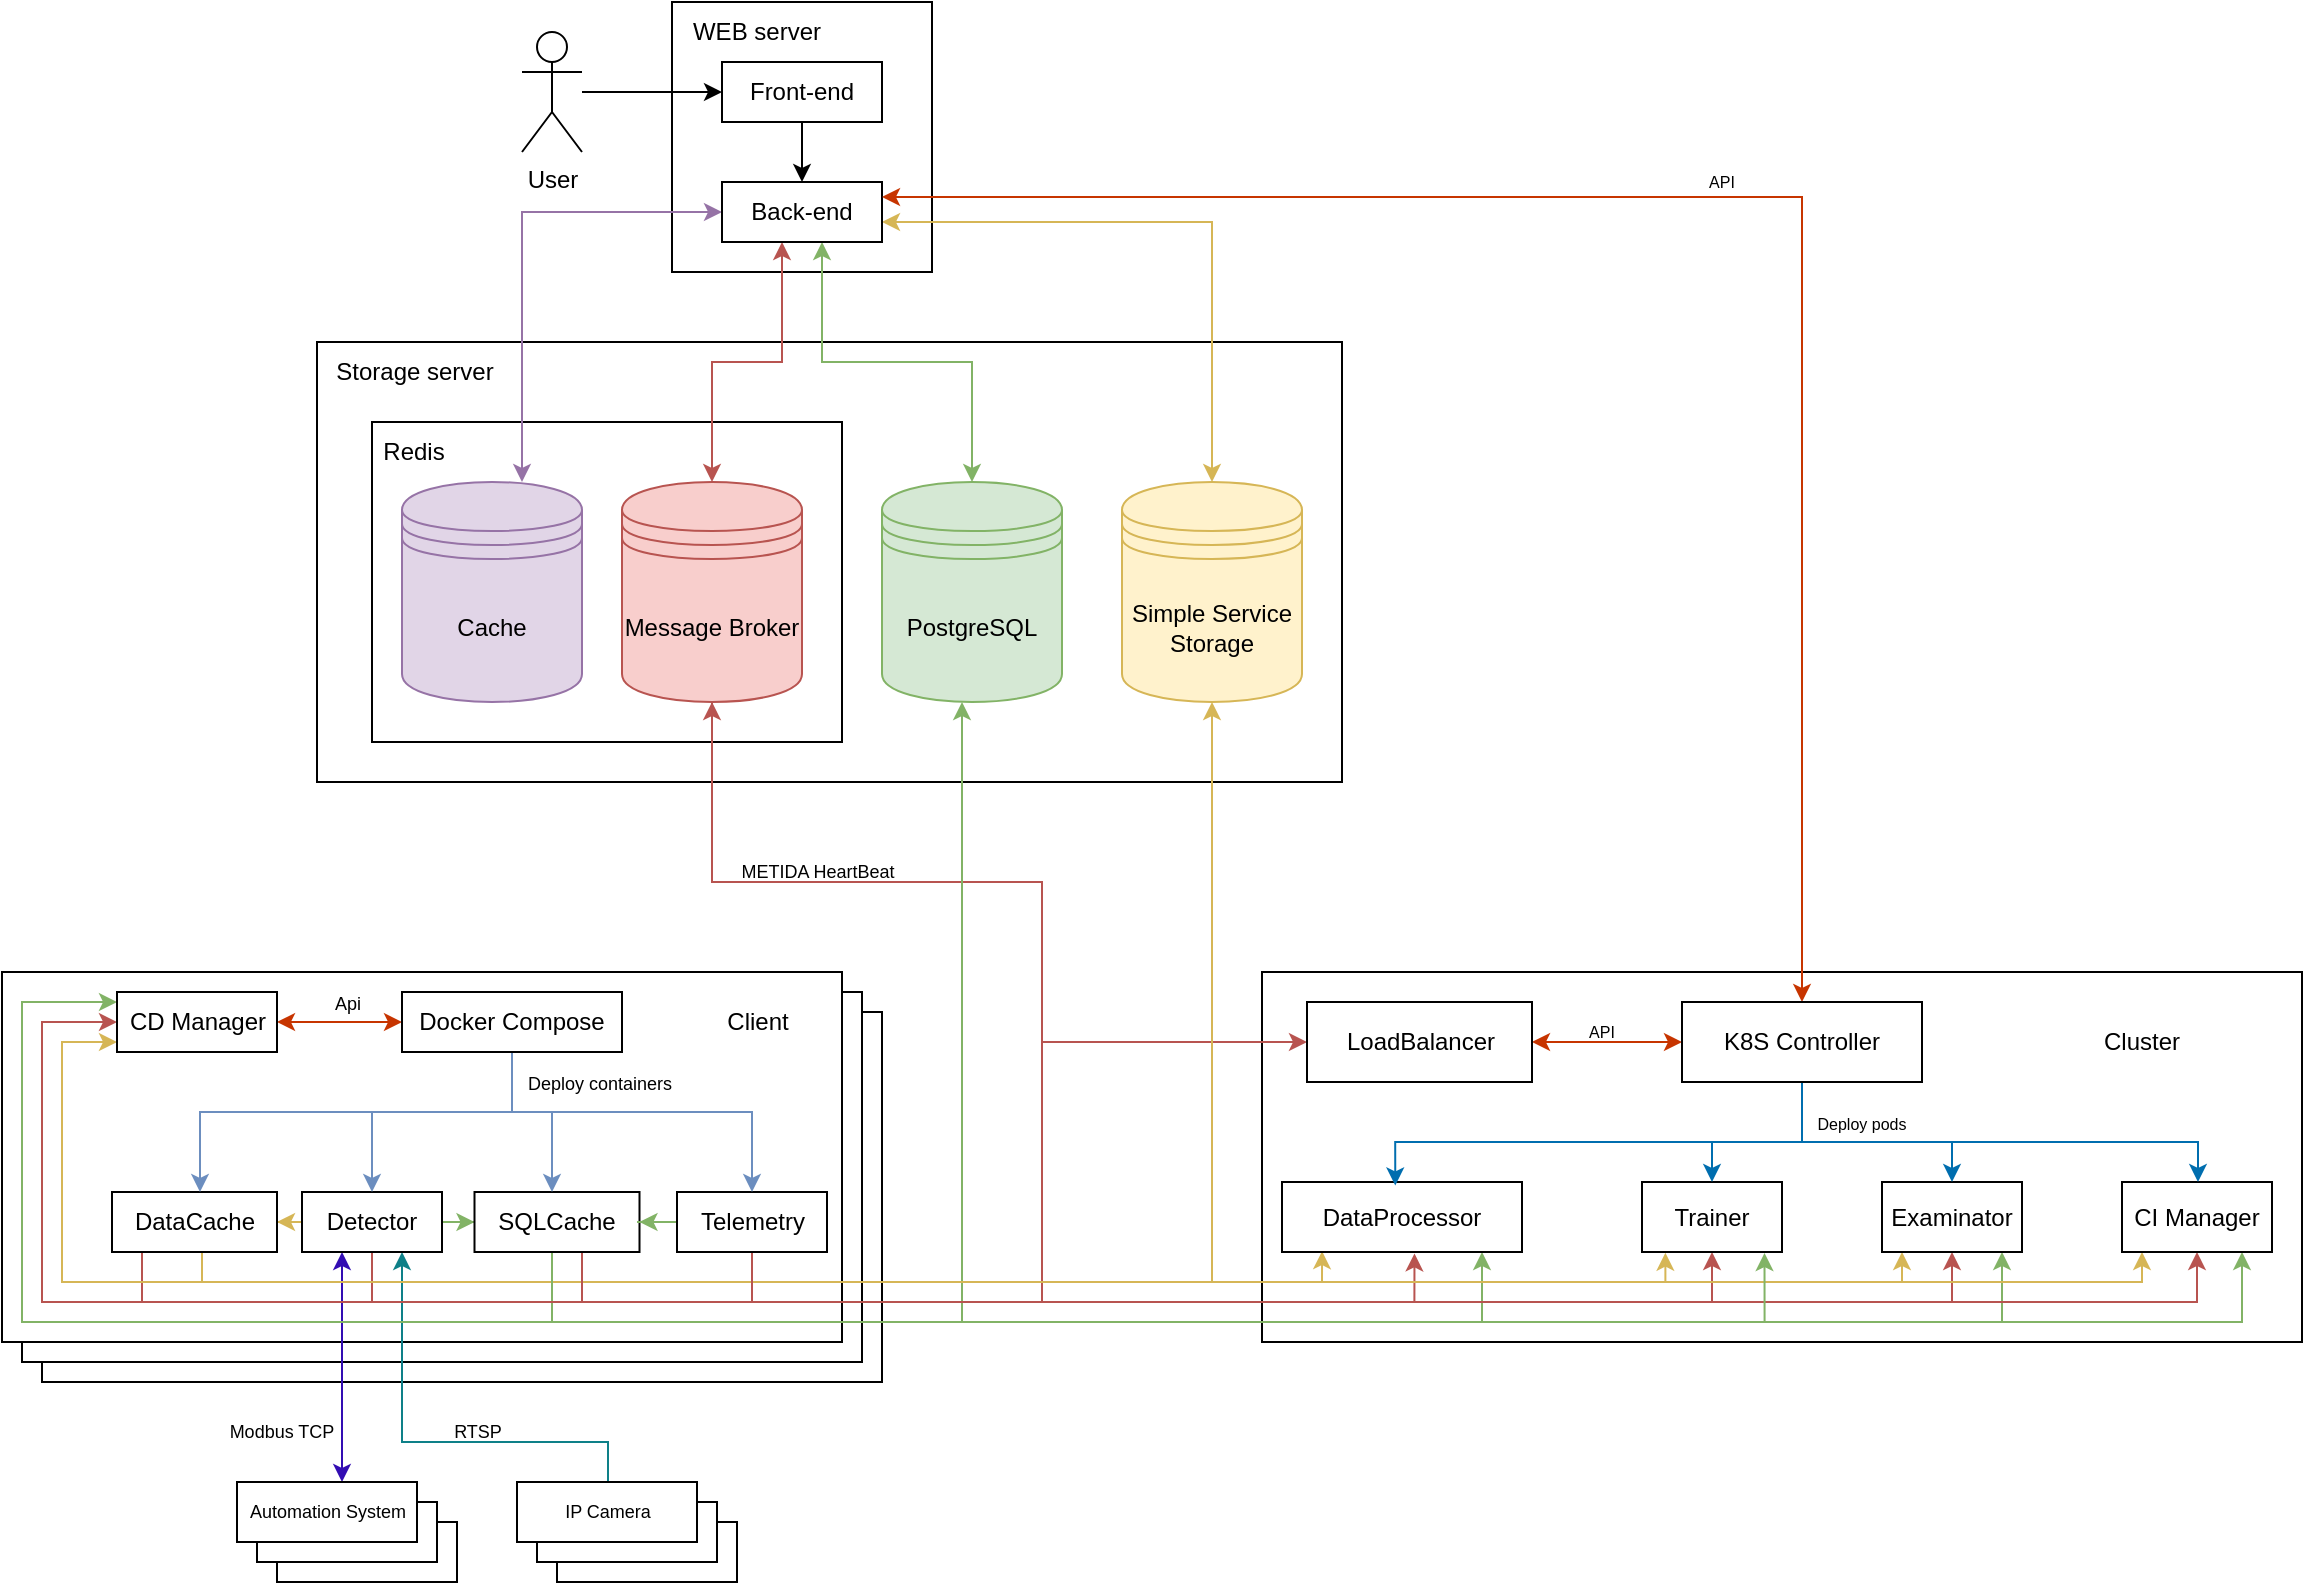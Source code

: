 <mxfile version="20.2.8" type="device"><diagram id="UslqZKfoTTT5gOjYKMiD" name="Страница 1"><mxGraphModel dx="3437" dy="3177" grid="1" gridSize="10" guides="1" tooltips="1" connect="1" arrows="1" fold="1" page="1" pageScale="1" pageWidth="827" pageHeight="1169" math="0" shadow="0"><root><mxCell id="0"/><mxCell id="1" parent="0"/><mxCell id="PC1C0OoFdkwiNeBRb0u6-50" value="IP Camera" style="rounded=0;whiteSpace=wrap;html=1;fontSize=9;" parent="1" vertex="1"><mxGeometry x="327.5" y="750" width="90" height="30" as="geometry"/></mxCell><mxCell id="PC1C0OoFdkwiNeBRb0u6-49" value="IP Camera" style="rounded=0;whiteSpace=wrap;html=1;fontSize=9;" parent="1" vertex="1"><mxGeometry x="317.5" y="740" width="90" height="30" as="geometry"/></mxCell><mxCell id="PC1C0OoFdkwiNeBRb0u6-46" value="" style="rounded=0;whiteSpace=wrap;html=1;fontSize=9;" parent="1" vertex="1"><mxGeometry x="187.5" y="750" width="90" height="30" as="geometry"/></mxCell><mxCell id="PC1C0OoFdkwiNeBRb0u6-45" value="" style="rounded=0;whiteSpace=wrap;html=1;fontSize=9;" parent="1" vertex="1"><mxGeometry x="177.5" y="740" width="90" height="30" as="geometry"/></mxCell><mxCell id="PC1C0OoFdkwiNeBRb0u6-43" value="" style="rounded=0;whiteSpace=wrap;html=1;" parent="1" vertex="1"><mxGeometry x="70" y="495" width="420" height="185" as="geometry"/></mxCell><mxCell id="PC1C0OoFdkwiNeBRb0u6-42" value="" style="rounded=0;whiteSpace=wrap;html=1;" parent="1" vertex="1"><mxGeometry x="60" y="485" width="420" height="185" as="geometry"/></mxCell><mxCell id="Kaj-_52N6Sl43TzypngB-28" value="" style="rounded=0;whiteSpace=wrap;html=1;strokeColor=default;fontFamily=Helvetica;fontSize=12;fontColor=default;fillColor=default;" parent="1" vertex="1"><mxGeometry x="680" y="475" width="520" height="185" as="geometry"/></mxCell><mxCell id="fjvs5z2dDrJLp4W-hQfe-39" value="" style="rounded=0;whiteSpace=wrap;html=1;" parent="1" vertex="1"><mxGeometry x="50" y="475" width="420" height="185" as="geometry"/></mxCell><mxCell id="fjvs5z2dDrJLp4W-hQfe-19" value="" style="rounded=0;whiteSpace=wrap;html=1;" parent="1" vertex="1"><mxGeometry x="207.5" y="160" width="512.5" height="220" as="geometry"/></mxCell><mxCell id="fjvs5z2dDrJLp4W-hQfe-17" value="" style="rounded=0;whiteSpace=wrap;html=1;" parent="1" vertex="1"><mxGeometry x="385" y="-10" width="130" height="135" as="geometry"/></mxCell><mxCell id="fjvs5z2dDrJLp4W-hQfe-7" value="" style="rounded=0;whiteSpace=wrap;html=1;" parent="1" vertex="1"><mxGeometry x="235" y="200" width="235" height="160" as="geometry"/></mxCell><mxCell id="Kaj-_52N6Sl43TzypngB-3" style="edgeStyle=orthogonalEdgeStyle;rounded=0;orthogonalLoop=1;jettySize=auto;html=1;fillColor=#f8cecc;strokeColor=#b85450;" parent="1" source="fjvs5z2dDrJLp4W-hQfe-2" target="Kaj-_52N6Sl43TzypngB-2" edge="1"><mxGeometry relative="1" as="geometry"><Array as="points"><mxPoint x="405" y="430"/><mxPoint x="570" y="430"/><mxPoint x="570" y="510"/></Array></mxGeometry></mxCell><mxCell id="Kaj-_52N6Sl43TzypngB-129" style="edgeStyle=orthogonalEdgeStyle;rounded=0;orthogonalLoop=1;jettySize=auto;html=1;fontFamily=Helvetica;fontSize=8;fontColor=#000000;startArrow=classic;startFill=1;endArrow=classic;endFill=1;entryX=0.552;entryY=1.02;entryDx=0;entryDy=0;entryPerimeter=0;fillColor=#f8cecc;strokeColor=#b85450;" parent="1" source="fjvs5z2dDrJLp4W-hQfe-2" target="fjvs5z2dDrJLp4W-hQfe-43" edge="1"><mxGeometry relative="1" as="geometry"><mxPoint x="610" y="640" as="targetPoint"/><Array as="points"><mxPoint x="405" y="430"/><mxPoint x="570" y="430"/><mxPoint x="570" y="640"/><mxPoint x="756" y="640"/></Array></mxGeometry></mxCell><mxCell id="fjvs5z2dDrJLp4W-hQfe-2" value="Message Broker" style="shape=datastore;whiteSpace=wrap;html=1;fillColor=#f8cecc;strokeColor=#b85450;" parent="1" vertex="1"><mxGeometry x="360" y="230" width="90" height="110" as="geometry"/></mxCell><mxCell id="fjvs5z2dDrJLp4W-hQfe-4" value="Cache" style="shape=datastore;whiteSpace=wrap;html=1;fillColor=#e1d5e7;strokeColor=#9673a6;" parent="1" vertex="1"><mxGeometry x="250" y="230" width="90" height="110" as="geometry"/></mxCell><mxCell id="Kaj-_52N6Sl43TzypngB-126" style="edgeStyle=orthogonalEdgeStyle;rounded=0;orthogonalLoop=1;jettySize=auto;html=1;fontFamily=Helvetica;fontSize=8;fontColor=#000000;startArrow=classic;startFill=1;endArrow=classic;endFill=1;fillColor=#d5e8d4;strokeColor=#82b366;" parent="1" source="fjvs5z2dDrJLp4W-hQfe-5" target="fjvs5z2dDrJLp4W-hQfe-43" edge="1"><mxGeometry relative="1" as="geometry"><Array as="points"><mxPoint x="530" y="650"/><mxPoint x="790" y="650"/></Array></mxGeometry></mxCell><mxCell id="fjvs5z2dDrJLp4W-hQfe-5" value="PostgreSQL" style="shape=datastore;whiteSpace=wrap;html=1;fillColor=#d5e8d4;strokeColor=#82b366;" parent="1" vertex="1"><mxGeometry x="490" y="230" width="90" height="110" as="geometry"/></mxCell><mxCell id="Kaj-_52N6Sl43TzypngB-128" style="edgeStyle=orthogonalEdgeStyle;rounded=0;orthogonalLoop=1;jettySize=auto;html=1;entryX=0.167;entryY=0.988;entryDx=0;entryDy=0;entryPerimeter=0;fontFamily=Helvetica;fontSize=8;fontColor=#000000;startArrow=classic;startFill=1;endArrow=classic;endFill=1;fillColor=#fff2cc;strokeColor=#d6b656;" parent="1" source="fjvs5z2dDrJLp4W-hQfe-6" target="fjvs5z2dDrJLp4W-hQfe-43" edge="1"><mxGeometry relative="1" as="geometry"><Array as="points"><mxPoint x="655" y="630"/><mxPoint x="710" y="630"/></Array></mxGeometry></mxCell><mxCell id="fjvs5z2dDrJLp4W-hQfe-6" value="Simple Service Storage&lt;br&gt;" style="shape=datastore;whiteSpace=wrap;html=1;fillColor=#fff2cc;strokeColor=#d6b656;" parent="1" vertex="1"><mxGeometry x="610" y="230" width="90" height="110" as="geometry"/></mxCell><mxCell id="fjvs5z2dDrJLp4W-hQfe-8" value="Redis" style="text;html=1;strokeColor=none;fillColor=none;align=center;verticalAlign=middle;whiteSpace=wrap;rounded=0;" parent="1" vertex="1"><mxGeometry x="226.25" y="200" width="60" height="30" as="geometry"/></mxCell><mxCell id="fjvs5z2dDrJLp4W-hQfe-16" style="edgeStyle=orthogonalEdgeStyle;rounded=0;orthogonalLoop=1;jettySize=auto;html=1;" parent="1" source="fjvs5z2dDrJLp4W-hQfe-10" target="fjvs5z2dDrJLp4W-hQfe-15" edge="1"><mxGeometry relative="1" as="geometry"/></mxCell><mxCell id="fjvs5z2dDrJLp4W-hQfe-10" value="Front-end" style="rounded=0;whiteSpace=wrap;html=1;" parent="1" vertex="1"><mxGeometry x="410" y="20" width="80" height="30" as="geometry"/></mxCell><mxCell id="fjvs5z2dDrJLp4W-hQfe-12" style="edgeStyle=orthogonalEdgeStyle;rounded=0;orthogonalLoop=1;jettySize=auto;html=1;" parent="1" source="fjvs5z2dDrJLp4W-hQfe-11" target="fjvs5z2dDrJLp4W-hQfe-10" edge="1"><mxGeometry relative="1" as="geometry"/></mxCell><mxCell id="fjvs5z2dDrJLp4W-hQfe-11" value="User" style="shape=umlActor;verticalLabelPosition=bottom;verticalAlign=top;html=1;outlineConnect=0;" parent="1" vertex="1"><mxGeometry x="310" y="5" width="30" height="60" as="geometry"/></mxCell><mxCell id="fjvs5z2dDrJLp4W-hQfe-21" style="edgeStyle=orthogonalEdgeStyle;rounded=0;orthogonalLoop=1;jettySize=auto;html=1;startArrow=classic;startFill=1;fillColor=#f8cecc;strokeColor=#b85450;" parent="1" source="fjvs5z2dDrJLp4W-hQfe-15" target="fjvs5z2dDrJLp4W-hQfe-2" edge="1"><mxGeometry relative="1" as="geometry"><Array as="points"><mxPoint x="440" y="170"/><mxPoint x="405" y="170"/></Array></mxGeometry></mxCell><mxCell id="fjvs5z2dDrJLp4W-hQfe-22" style="edgeStyle=orthogonalEdgeStyle;rounded=0;orthogonalLoop=1;jettySize=auto;html=1;startArrow=classic;startFill=1;fillColor=#e1d5e7;strokeColor=#9673a6;" parent="1" source="fjvs5z2dDrJLp4W-hQfe-15" target="fjvs5z2dDrJLp4W-hQfe-4" edge="1"><mxGeometry relative="1" as="geometry"><Array as="points"><mxPoint x="310" y="95"/></Array></mxGeometry></mxCell><mxCell id="fjvs5z2dDrJLp4W-hQfe-24" style="edgeStyle=orthogonalEdgeStyle;rounded=0;orthogonalLoop=1;jettySize=auto;html=1;startArrow=classic;startFill=1;fillColor=#d5e8d4;strokeColor=#82b366;" parent="1" source="fjvs5z2dDrJLp4W-hQfe-15" target="fjvs5z2dDrJLp4W-hQfe-5" edge="1"><mxGeometry relative="1" as="geometry"><Array as="points"><mxPoint x="460" y="170"/><mxPoint x="535" y="170"/></Array></mxGeometry></mxCell><mxCell id="fjvs5z2dDrJLp4W-hQfe-25" style="edgeStyle=orthogonalEdgeStyle;rounded=0;orthogonalLoop=1;jettySize=auto;html=1;startArrow=classic;startFill=1;fillColor=#fff2cc;strokeColor=#d6b656;" parent="1" source="fjvs5z2dDrJLp4W-hQfe-15" target="fjvs5z2dDrJLp4W-hQfe-6" edge="1"><mxGeometry relative="1" as="geometry"><Array as="points"><mxPoint x="655" y="100"/></Array></mxGeometry></mxCell><mxCell id="fjvs5z2dDrJLp4W-hQfe-15" value="Back-end" style="rounded=0;whiteSpace=wrap;html=1;" parent="1" vertex="1"><mxGeometry x="410" y="80" width="80" height="30" as="geometry"/></mxCell><mxCell id="fjvs5z2dDrJLp4W-hQfe-18" value="WEB server" style="text;html=1;strokeColor=none;fillColor=none;align=center;verticalAlign=middle;whiteSpace=wrap;rounded=0;" parent="1" vertex="1"><mxGeometry x="375" y="-10" width="105" height="30" as="geometry"/></mxCell><mxCell id="fjvs5z2dDrJLp4W-hQfe-20" value="Storage server" style="text;html=1;strokeColor=none;fillColor=none;align=center;verticalAlign=middle;whiteSpace=wrap;rounded=0;" parent="1" vertex="1"><mxGeometry x="190" y="160" width="132.5" height="30" as="geometry"/></mxCell><mxCell id="PC1C0OoFdkwiNeBRb0u6-47" style="edgeStyle=orthogonalEdgeStyle;rounded=0;orthogonalLoop=1;jettySize=auto;html=1;fontSize=9;startArrow=classic;startFill=1;endArrow=classic;endFill=1;fillColor=#d5e8d4;strokeColor=#330DB3;gradientColor=#97d077;" parent="1" source="fjvs5z2dDrJLp4W-hQfe-26" target="PC1C0OoFdkwiNeBRb0u6-44" edge="1"><mxGeometry relative="1" as="geometry"><Array as="points"><mxPoint x="220" y="720"/><mxPoint x="220" y="720"/></Array></mxGeometry></mxCell><mxCell id="PC1C0OoFdkwiNeBRb0u6-51" style="edgeStyle=orthogonalEdgeStyle;rounded=0;orthogonalLoop=1;jettySize=auto;html=1;fontSize=9;startArrow=classic;startFill=1;endArrow=none;endFill=0;fillColor=#b0e3e6;strokeColor=#0e8088;" parent="1" source="fjvs5z2dDrJLp4W-hQfe-26" target="PC1C0OoFdkwiNeBRb0u6-48" edge="1"><mxGeometry relative="1" as="geometry"><Array as="points"><mxPoint x="250" y="710"/><mxPoint x="353" y="710"/></Array></mxGeometry></mxCell><mxCell id="tSXZ01v-kZaGIkqowHOi-5" value="" style="edgeStyle=orthogonalEdgeStyle;rounded=0;orthogonalLoop=1;jettySize=auto;html=1;startArrow=none;startFill=0;endArrow=classic;endFill=1;entryX=0;entryY=0.5;entryDx=0;entryDy=0;fillColor=#d5e8d4;strokeColor=#82b366;" edge="1" parent="1" source="fjvs5z2dDrJLp4W-hQfe-26" target="fjvs5z2dDrJLp4W-hQfe-28"><mxGeometry relative="1" as="geometry"/></mxCell><mxCell id="tSXZ01v-kZaGIkqowHOi-6" value="" style="edgeStyle=orthogonalEdgeStyle;rounded=0;orthogonalLoop=1;jettySize=auto;html=1;startArrow=none;startFill=0;endArrow=classic;endFill=1;fillColor=#fff2cc;strokeColor=#d6b656;" edge="1" parent="1" source="fjvs5z2dDrJLp4W-hQfe-26" target="fjvs5z2dDrJLp4W-hQfe-27"><mxGeometry relative="1" as="geometry"/></mxCell><mxCell id="tSXZ01v-kZaGIkqowHOi-9" style="edgeStyle=orthogonalEdgeStyle;rounded=0;orthogonalLoop=1;jettySize=auto;html=1;startArrow=none;startFill=0;endArrow=none;endFill=0;fillColor=#f8cecc;strokeColor=#b85450;" edge="1" parent="1" source="fjvs5z2dDrJLp4W-hQfe-26"><mxGeometry relative="1" as="geometry"><mxPoint x="235" y="640" as="targetPoint"/></mxGeometry></mxCell><mxCell id="fjvs5z2dDrJLp4W-hQfe-26" value="Detector" style="rounded=0;whiteSpace=wrap;html=1;" parent="1" vertex="1"><mxGeometry x="200" y="585" width="70" height="30" as="geometry"/></mxCell><mxCell id="PC1C0OoFdkwiNeBRb0u6-36" style="edgeStyle=orthogonalEdgeStyle;rounded=0;orthogonalLoop=1;jettySize=auto;html=1;fontSize=9;startArrow=none;startFill=0;endArrow=none;endFill=0;fillColor=#fff2cc;strokeColor=#d6b656;" parent="1" source="fjvs5z2dDrJLp4W-hQfe-27" edge="1"><mxGeometry relative="1" as="geometry"><mxPoint x="660" y="630" as="targetPoint"/><Array as="points"><mxPoint x="150" y="630"/></Array></mxGeometry></mxCell><mxCell id="tSXZ01v-kZaGIkqowHOi-8" style="edgeStyle=orthogonalEdgeStyle;rounded=0;orthogonalLoop=1;jettySize=auto;html=1;startArrow=none;startFill=0;endArrow=none;endFill=0;fillColor=#f8cecc;strokeColor=#b85450;" edge="1" parent="1" source="fjvs5z2dDrJLp4W-hQfe-27"><mxGeometry relative="1" as="geometry"><mxPoint x="120" y="640" as="targetPoint"/><Array as="points"><mxPoint x="120" y="640"/></Array></mxGeometry></mxCell><mxCell id="fjvs5z2dDrJLp4W-hQfe-27" value="DataCache&lt;br&gt;" style="rounded=0;whiteSpace=wrap;html=1;" parent="1" vertex="1"><mxGeometry x="105" y="585" width="82.5" height="30" as="geometry"/></mxCell><mxCell id="PC1C0OoFdkwiNeBRb0u6-21" style="edgeStyle=orthogonalEdgeStyle;rounded=0;orthogonalLoop=1;jettySize=auto;html=1;fontSize=9;startArrow=none;startFill=0;endArrow=none;endFill=0;fillColor=#d5e8d4;strokeColor=#82b366;" parent="1" source="fjvs5z2dDrJLp4W-hQfe-28" edge="1"><mxGeometry relative="1" as="geometry"><mxPoint x="540" y="650" as="targetPoint"/><Array as="points"><mxPoint x="325" y="650"/></Array></mxGeometry></mxCell><mxCell id="tSXZ01v-kZaGIkqowHOi-10" style="edgeStyle=orthogonalEdgeStyle;rounded=0;orthogonalLoop=1;jettySize=auto;html=1;startArrow=none;startFill=0;endArrow=none;endFill=0;fillColor=#f8cecc;strokeColor=#b85450;" edge="1" parent="1" source="fjvs5z2dDrJLp4W-hQfe-28"><mxGeometry relative="1" as="geometry"><mxPoint x="340" y="640" as="targetPoint"/><Array as="points"><mxPoint x="340" y="620"/><mxPoint x="340" y="620"/></Array></mxGeometry></mxCell><mxCell id="fjvs5z2dDrJLp4W-hQfe-28" value="SQLCache" style="rounded=0;whiteSpace=wrap;html=1;" parent="1" vertex="1"><mxGeometry x="286.25" y="585" width="82.5" height="30" as="geometry"/></mxCell><mxCell id="tSXZ01v-kZaGIkqowHOi-7" value="" style="edgeStyle=orthogonalEdgeStyle;rounded=0;orthogonalLoop=1;jettySize=auto;html=1;startArrow=none;startFill=0;endArrow=classic;endFill=1;fillColor=#d5e8d4;strokeColor=#82b366;" edge="1" parent="1" source="fjvs5z2dDrJLp4W-hQfe-31" target="fjvs5z2dDrJLp4W-hQfe-28"><mxGeometry relative="1" as="geometry"/></mxCell><mxCell id="tSXZ01v-kZaGIkqowHOi-11" style="edgeStyle=orthogonalEdgeStyle;rounded=0;orthogonalLoop=1;jettySize=auto;html=1;startArrow=none;startFill=0;endArrow=none;endFill=0;fillColor=#f8cecc;strokeColor=#b85450;" edge="1" parent="1" source="fjvs5z2dDrJLp4W-hQfe-31"><mxGeometry relative="1" as="geometry"><mxPoint x="425" y="640" as="targetPoint"/></mxGeometry></mxCell><mxCell id="fjvs5z2dDrJLp4W-hQfe-31" value="Telemetry" style="rounded=0;whiteSpace=wrap;html=1;" parent="1" vertex="1"><mxGeometry x="387.5" y="585" width="75" height="30" as="geometry"/></mxCell><mxCell id="PC1C0OoFdkwiNeBRb0u6-9" style="edgeStyle=orthogonalEdgeStyle;rounded=0;orthogonalLoop=1;jettySize=auto;html=1;startArrow=classic;startFill=1;endArrow=classic;endFill=1;fillColor=#fa6800;strokeColor=#C73500;" parent="1" source="fjvs5z2dDrJLp4W-hQfe-32" target="PC1C0OoFdkwiNeBRb0u6-7" edge="1"><mxGeometry relative="1" as="geometry"/></mxCell><mxCell id="PC1C0OoFdkwiNeBRb0u6-37" style="edgeStyle=orthogonalEdgeStyle;rounded=0;orthogonalLoop=1;jettySize=auto;html=1;fontSize=9;startArrow=classic;startFill=1;endArrow=none;endFill=0;fillColor=#d5e8d4;strokeColor=#82b366;" parent="1" source="fjvs5z2dDrJLp4W-hQfe-32" edge="1"><mxGeometry relative="1" as="geometry"><mxPoint x="330" y="650" as="targetPoint"/><Array as="points"><mxPoint x="60" y="490"/><mxPoint x="60" y="650"/></Array></mxGeometry></mxCell><mxCell id="PC1C0OoFdkwiNeBRb0u6-38" style="edgeStyle=orthogonalEdgeStyle;rounded=0;orthogonalLoop=1;jettySize=auto;html=1;fontSize=9;startArrow=classic;startFill=1;endArrow=none;endFill=0;fillColor=#f8cecc;strokeColor=#b85450;" parent="1" source="fjvs5z2dDrJLp4W-hQfe-32" edge="1"><mxGeometry relative="1" as="geometry"><mxPoint x="570" y="640" as="targetPoint"/><Array as="points"><mxPoint x="70" y="500"/><mxPoint x="70" y="640"/></Array></mxGeometry></mxCell><mxCell id="PC1C0OoFdkwiNeBRb0u6-39" style="edgeStyle=orthogonalEdgeStyle;rounded=0;orthogonalLoop=1;jettySize=auto;html=1;fontSize=9;startArrow=classic;startFill=1;endArrow=none;endFill=0;fillColor=#fff2cc;strokeColor=#d6b656;" parent="1" source="fjvs5z2dDrJLp4W-hQfe-32" edge="1"><mxGeometry relative="1" as="geometry"><mxPoint x="180" y="630" as="targetPoint"/><Array as="points"><mxPoint x="80" y="510"/><mxPoint x="80" y="630"/></Array></mxGeometry></mxCell><mxCell id="fjvs5z2dDrJLp4W-hQfe-32" value="CD Manager" style="rounded=0;whiteSpace=wrap;html=1;" parent="1" vertex="1"><mxGeometry x="107.5" y="485" width="80" height="30" as="geometry"/></mxCell><mxCell id="fjvs5z2dDrJLp4W-hQfe-40" value="Client" style="text;html=1;strokeColor=none;fillColor=none;align=center;verticalAlign=middle;whiteSpace=wrap;rounded=0;" parent="1" vertex="1"><mxGeometry x="397.5" y="485" width="60" height="30" as="geometry"/></mxCell><mxCell id="fjvs5z2dDrJLp4W-hQfe-43" value="DataProcessor" style="rounded=0;whiteSpace=wrap;html=1;" parent="1" vertex="1"><mxGeometry x="690" y="580" width="120" height="35" as="geometry"/></mxCell><mxCell id="Kaj-_52N6Sl43TzypngB-132" style="edgeStyle=orthogonalEdgeStyle;rounded=0;orthogonalLoop=1;jettySize=auto;html=1;fontFamily=Helvetica;fontSize=8;fontColor=#000000;startArrow=classic;startFill=1;endArrow=none;endFill=0;fillColor=#f8cecc;strokeColor=#b85450;" parent="1" source="fjvs5z2dDrJLp4W-hQfe-44" edge="1"><mxGeometry relative="1" as="geometry"><mxPoint x="750" y="640" as="targetPoint"/><Array as="points"><mxPoint x="905" y="640"/></Array></mxGeometry></mxCell><mxCell id="Kaj-_52N6Sl43TzypngB-134" style="edgeStyle=orthogonalEdgeStyle;rounded=0;orthogonalLoop=1;jettySize=auto;html=1;fontFamily=Helvetica;fontSize=8;fontColor=#000000;startArrow=classic;startFill=1;endArrow=none;endFill=0;exitX=0.167;exitY=1.01;exitDx=0;exitDy=0;exitPerimeter=0;fillColor=#fff2cc;strokeColor=#d6b656;" parent="1" source="fjvs5z2dDrJLp4W-hQfe-44" edge="1"><mxGeometry relative="1" as="geometry"><mxPoint x="710" y="630" as="targetPoint"/><Array as="points"><mxPoint x="882" y="630"/></Array></mxGeometry></mxCell><mxCell id="fjvs5z2dDrJLp4W-hQfe-44" value="Trainer" style="rounded=0;whiteSpace=wrap;html=1;" parent="1" vertex="1"><mxGeometry x="870" y="580" width="70" height="35" as="geometry"/></mxCell><mxCell id="PC1C0OoFdkwiNeBRb0u6-1" style="edgeStyle=orthogonalEdgeStyle;rounded=0;orthogonalLoop=1;jettySize=auto;html=1;startArrow=classic;startFill=1;endArrow=none;endFill=0;fillColor=#d5e8d4;strokeColor=#82b366;" parent="1" source="fjvs5z2dDrJLp4W-hQfe-45" edge="1"><mxGeometry relative="1" as="geometry"><mxPoint x="930" y="650" as="targetPoint"/><Array as="points"><mxPoint x="1050" y="650"/></Array></mxGeometry></mxCell><mxCell id="PC1C0OoFdkwiNeBRb0u6-2" style="edgeStyle=orthogonalEdgeStyle;rounded=0;orthogonalLoop=1;jettySize=auto;html=1;startArrow=classic;startFill=1;endArrow=none;endFill=0;fillColor=#f8cecc;strokeColor=#b85450;" parent="1" source="fjvs5z2dDrJLp4W-hQfe-45" edge="1"><mxGeometry relative="1" as="geometry"><mxPoint x="900" y="640" as="targetPoint"/><Array as="points"><mxPoint x="1025" y="640"/></Array></mxGeometry></mxCell><mxCell id="PC1C0OoFdkwiNeBRb0u6-3" style="edgeStyle=orthogonalEdgeStyle;rounded=0;orthogonalLoop=1;jettySize=auto;html=1;startArrow=classic;startFill=1;endArrow=none;endFill=0;fillColor=#fff2cc;strokeColor=#d6b656;" parent="1" source="fjvs5z2dDrJLp4W-hQfe-45" edge="1"><mxGeometry relative="1" as="geometry"><mxPoint x="880" y="630" as="targetPoint"/><Array as="points"><mxPoint x="1000" y="630"/></Array></mxGeometry></mxCell><mxCell id="fjvs5z2dDrJLp4W-hQfe-45" value="Examinator" style="rounded=0;whiteSpace=wrap;html=1;" parent="1" vertex="1"><mxGeometry x="990" y="580" width="70" height="35" as="geometry"/></mxCell><mxCell id="PC1C0OoFdkwiNeBRb0u6-4" style="edgeStyle=orthogonalEdgeStyle;rounded=0;orthogonalLoop=1;jettySize=auto;html=1;startArrow=classic;startFill=1;endArrow=none;endFill=0;fillColor=#d5e8d4;strokeColor=#82b366;" parent="1" source="fjvs5z2dDrJLp4W-hQfe-46" edge="1"><mxGeometry relative="1" as="geometry"><mxPoint x="1050" y="650" as="targetPoint"/><Array as="points"><mxPoint x="1170" y="650"/></Array></mxGeometry></mxCell><mxCell id="PC1C0OoFdkwiNeBRb0u6-5" style="edgeStyle=orthogonalEdgeStyle;rounded=0;orthogonalLoop=1;jettySize=auto;html=1;startArrow=classic;startFill=1;endArrow=none;endFill=0;fillColor=#f8cecc;strokeColor=#b85450;" parent="1" source="fjvs5z2dDrJLp4W-hQfe-46" edge="1"><mxGeometry relative="1" as="geometry"><mxPoint x="1020" y="640" as="targetPoint"/><Array as="points"><mxPoint x="1148" y="640"/></Array></mxGeometry></mxCell><mxCell id="PC1C0OoFdkwiNeBRb0u6-6" style="edgeStyle=orthogonalEdgeStyle;rounded=0;orthogonalLoop=1;jettySize=auto;html=1;startArrow=classic;startFill=1;endArrow=none;endFill=0;fillColor=#fff2cc;strokeColor=#d6b656;" parent="1" source="fjvs5z2dDrJLp4W-hQfe-46" edge="1"><mxGeometry relative="1" as="geometry"><mxPoint x="1000" y="630" as="targetPoint"/><Array as="points"><mxPoint x="1120" y="630"/></Array></mxGeometry></mxCell><mxCell id="fjvs5z2dDrJLp4W-hQfe-46" value="CI Manager" style="rounded=0;whiteSpace=wrap;html=1;" parent="1" vertex="1"><mxGeometry x="1110" y="580" width="75" height="35" as="geometry"/></mxCell><mxCell id="Kaj-_52N6Sl43TzypngB-114" style="edgeStyle=orthogonalEdgeStyle;rounded=0;orthogonalLoop=1;jettySize=auto;html=1;fontFamily=Helvetica;fontSize=12;fontColor=#000000;startArrow=classic;startFill=1;endArrow=classic;endFill=1;fillColor=#fa6800;strokeColor=#C73500;" parent="1" source="Kaj-_52N6Sl43TzypngB-2" target="Kaj-_52N6Sl43TzypngB-113" edge="1"><mxGeometry relative="1" as="geometry"/></mxCell><mxCell id="Kaj-_52N6Sl43TzypngB-2" value="LoadBalancer" style="rounded=0;whiteSpace=wrap;html=1;" parent="1" vertex="1"><mxGeometry x="702.5" y="490" width="112.5" height="40" as="geometry"/></mxCell><mxCell id="Kaj-_52N6Sl43TzypngB-29" value="Cluster" style="text;html=1;strokeColor=none;fillColor=none;align=center;verticalAlign=middle;whiteSpace=wrap;rounded=0;fontFamily=Helvetica;fontSize=12;fontColor=default;" parent="1" vertex="1"><mxGeometry x="1090" y="495" width="60" height="30" as="geometry"/></mxCell><mxCell id="Kaj-_52N6Sl43TzypngB-115" style="edgeStyle=orthogonalEdgeStyle;rounded=0;orthogonalLoop=1;jettySize=auto;html=1;entryX=0.472;entryY=0.049;entryDx=0;entryDy=0;entryPerimeter=0;fontFamily=Helvetica;fontSize=12;fontColor=#000000;startArrow=none;startFill=0;endArrow=classic;endFill=1;fillColor=#1ba1e2;strokeColor=#006EAF;" parent="1" source="Kaj-_52N6Sl43TzypngB-113" target="fjvs5z2dDrJLp4W-hQfe-43" edge="1"><mxGeometry relative="1" as="geometry"><Array as="points"><mxPoint x="950" y="560"/><mxPoint x="747" y="560"/></Array></mxGeometry></mxCell><mxCell id="Kaj-_52N6Sl43TzypngB-116" style="edgeStyle=orthogonalEdgeStyle;rounded=0;orthogonalLoop=1;jettySize=auto;html=1;fontFamily=Helvetica;fontSize=12;fontColor=#000000;startArrow=none;startFill=0;endArrow=classic;endFill=1;fillColor=#1ba1e2;strokeColor=#006EAF;" parent="1" source="Kaj-_52N6Sl43TzypngB-113" target="fjvs5z2dDrJLp4W-hQfe-44" edge="1"><mxGeometry relative="1" as="geometry"><Array as="points"><mxPoint x="950" y="560"/><mxPoint x="905" y="560"/></Array></mxGeometry></mxCell><mxCell id="Kaj-_52N6Sl43TzypngB-117" style="edgeStyle=orthogonalEdgeStyle;rounded=0;orthogonalLoop=1;jettySize=auto;html=1;fontFamily=Helvetica;fontSize=12;fontColor=#000000;startArrow=none;startFill=0;endArrow=classic;endFill=1;fillColor=#1ba1e2;strokeColor=#006EAF;" parent="1" source="Kaj-_52N6Sl43TzypngB-113" target="fjvs5z2dDrJLp4W-hQfe-45" edge="1"><mxGeometry relative="1" as="geometry"><Array as="points"><mxPoint x="950" y="560"/><mxPoint x="1025" y="560"/></Array></mxGeometry></mxCell><mxCell id="Kaj-_52N6Sl43TzypngB-118" style="edgeStyle=orthogonalEdgeStyle;rounded=0;orthogonalLoop=1;jettySize=auto;html=1;fontFamily=Helvetica;fontSize=12;fontColor=#000000;startArrow=none;startFill=0;endArrow=classic;endFill=1;fillColor=#1ba1e2;strokeColor=#006EAF;" parent="1" source="Kaj-_52N6Sl43TzypngB-113" target="fjvs5z2dDrJLp4W-hQfe-46" edge="1"><mxGeometry relative="1" as="geometry"><Array as="points"><mxPoint x="950" y="560"/><mxPoint x="1148" y="560"/></Array></mxGeometry></mxCell><mxCell id="Kaj-_52N6Sl43TzypngB-124" style="edgeStyle=orthogonalEdgeStyle;rounded=0;orthogonalLoop=1;jettySize=auto;html=1;entryX=1;entryY=0.25;entryDx=0;entryDy=0;fontFamily=Helvetica;fontSize=8;fontColor=#000000;startArrow=classic;startFill=1;endArrow=classic;endFill=1;fillColor=#fa6800;strokeColor=#C73500;" parent="1" source="Kaj-_52N6Sl43TzypngB-113" target="fjvs5z2dDrJLp4W-hQfe-15" edge="1"><mxGeometry relative="1" as="geometry"><Array as="points"><mxPoint x="950" y="87"/></Array></mxGeometry></mxCell><mxCell id="Kaj-_52N6Sl43TzypngB-113" value="K8S Controller" style="rounded=0;whiteSpace=wrap;html=1;" parent="1" vertex="1"><mxGeometry x="890" y="490" width="120" height="40" as="geometry"/></mxCell><mxCell id="Kaj-_52N6Sl43TzypngB-121" value="&lt;font style=&quot;font-size: 8px;&quot;&gt;Deploy pods&lt;/font&gt;" style="text;html=1;strokeColor=none;fillColor=none;align=center;verticalAlign=middle;whiteSpace=wrap;rounded=0;fontFamily=Helvetica;fontSize=12;fontColor=#000000;" parent="1" vertex="1"><mxGeometry x="930" y="535" width="100" height="30" as="geometry"/></mxCell><mxCell id="Kaj-_52N6Sl43TzypngB-123" value="API" style="text;html=1;strokeColor=none;fillColor=none;align=center;verticalAlign=middle;whiteSpace=wrap;rounded=0;fontFamily=Helvetica;fontSize=8;fontColor=#000000;" parent="1" vertex="1"><mxGeometry x="820" y="490" width="60" height="30" as="geometry"/></mxCell><mxCell id="Kaj-_52N6Sl43TzypngB-125" value="API" style="text;html=1;strokeColor=none;fillColor=none;align=center;verticalAlign=middle;whiteSpace=wrap;rounded=0;fontFamily=Helvetica;fontSize=8;fontColor=#000000;" parent="1" vertex="1"><mxGeometry x="880" y="65" width="60" height="30" as="geometry"/></mxCell><mxCell id="Kaj-_52N6Sl43TzypngB-131" style="edgeStyle=orthogonalEdgeStyle;rounded=0;orthogonalLoop=1;jettySize=auto;html=1;fontFamily=Helvetica;fontSize=8;fontColor=#000000;startArrow=none;startFill=0;endArrow=classic;endFill=1;fillColor=#d5e8d4;strokeColor=#82b366;entryX=0.875;entryY=1.015;entryDx=0;entryDy=0;entryPerimeter=0;" parent="1" target="fjvs5z2dDrJLp4W-hQfe-44" edge="1"><mxGeometry relative="1" as="geometry"><mxPoint x="530" y="650" as="sourcePoint"/><mxPoint x="800.0" y="625" as="targetPoint"/><Array as="points"><mxPoint x="540" y="650"/><mxPoint x="931" y="650"/><mxPoint x="931" y="615"/></Array></mxGeometry></mxCell><mxCell id="PC1C0OoFdkwiNeBRb0u6-10" style="edgeStyle=orthogonalEdgeStyle;rounded=0;orthogonalLoop=1;jettySize=auto;html=1;startArrow=none;startFill=0;endArrow=classic;endFill=1;fillColor=#dae8fc;strokeColor=#6c8ebf;" parent="1" source="PC1C0OoFdkwiNeBRb0u6-7" target="fjvs5z2dDrJLp4W-hQfe-28" edge="1"><mxGeometry relative="1" as="geometry"><Array as="points"><mxPoint x="305" y="545"/><mxPoint x="325" y="545"/></Array></mxGeometry></mxCell><mxCell id="PC1C0OoFdkwiNeBRb0u6-11" style="edgeStyle=orthogonalEdgeStyle;rounded=0;orthogonalLoop=1;jettySize=auto;html=1;startArrow=none;startFill=0;endArrow=classic;endFill=1;fillColor=#dae8fc;strokeColor=#6c8ebf;" parent="1" source="PC1C0OoFdkwiNeBRb0u6-7" target="fjvs5z2dDrJLp4W-hQfe-31" edge="1"><mxGeometry relative="1" as="geometry"><Array as="points"><mxPoint x="305" y="545"/><mxPoint x="425" y="545"/></Array></mxGeometry></mxCell><mxCell id="PC1C0OoFdkwiNeBRb0u6-12" style="edgeStyle=orthogonalEdgeStyle;rounded=0;orthogonalLoop=1;jettySize=auto;html=1;startArrow=none;startFill=0;endArrow=classic;endFill=1;fillColor=#dae8fc;strokeColor=#6c8ebf;" parent="1" source="PC1C0OoFdkwiNeBRb0u6-7" target="fjvs5z2dDrJLp4W-hQfe-26" edge="1"><mxGeometry relative="1" as="geometry"><Array as="points"><mxPoint x="305" y="545"/><mxPoint x="235" y="545"/></Array></mxGeometry></mxCell><mxCell id="PC1C0OoFdkwiNeBRb0u6-13" style="edgeStyle=orthogonalEdgeStyle;rounded=0;orthogonalLoop=1;jettySize=auto;html=1;startArrow=none;startFill=0;endArrow=classic;endFill=1;fillColor=#dae8fc;strokeColor=#6c8ebf;" parent="1" source="PC1C0OoFdkwiNeBRb0u6-7" target="fjvs5z2dDrJLp4W-hQfe-27" edge="1"><mxGeometry relative="1" as="geometry"><Array as="points"><mxPoint x="305" y="545"/><mxPoint x="149" y="545"/></Array></mxGeometry></mxCell><mxCell id="PC1C0OoFdkwiNeBRb0u6-7" value="Docker Compose" style="rounded=0;whiteSpace=wrap;html=1;" parent="1" vertex="1"><mxGeometry x="250" y="485" width="110" height="30" as="geometry"/></mxCell><mxCell id="PC1C0OoFdkwiNeBRb0u6-14" value="&lt;font style=&quot;font-size: 9px&quot;&gt;Api&lt;/font&gt;" style="text;html=1;strokeColor=none;fillColor=none;align=center;verticalAlign=middle;whiteSpace=wrap;rounded=0;" parent="1" vertex="1"><mxGeometry x="207.5" y="480" width="30" height="20" as="geometry"/></mxCell><mxCell id="PC1C0OoFdkwiNeBRb0u6-15" value="&lt;font style=&quot;font-size: 9px&quot;&gt;Deploy containers&lt;/font&gt;" style="text;html=1;strokeColor=none;fillColor=none;align=center;verticalAlign=middle;whiteSpace=wrap;rounded=0;" parent="1" vertex="1"><mxGeometry x="310" y="520" width="77.5" height="20" as="geometry"/></mxCell><mxCell id="PC1C0OoFdkwiNeBRb0u6-44" value="Automation System" style="rounded=0;whiteSpace=wrap;html=1;fontSize=9;" parent="1" vertex="1"><mxGeometry x="167.5" y="730" width="90" height="30" as="geometry"/></mxCell><mxCell id="PC1C0OoFdkwiNeBRb0u6-48" value="IP Camera" style="rounded=0;whiteSpace=wrap;html=1;fontSize=9;" parent="1" vertex="1"><mxGeometry x="307.5" y="730" width="90" height="30" as="geometry"/></mxCell><mxCell id="PC1C0OoFdkwiNeBRb0u6-52" value="Modbus TCP" style="text;html=1;strokeColor=none;fillColor=none;align=center;verticalAlign=middle;whiteSpace=wrap;rounded=0;fontSize=9;" parent="1" vertex="1"><mxGeometry x="160" y="690" width="60" height="30" as="geometry"/></mxCell><mxCell id="PC1C0OoFdkwiNeBRb0u6-53" value="RTSP" style="text;html=1;strokeColor=none;fillColor=none;align=center;verticalAlign=middle;whiteSpace=wrap;rounded=0;fontSize=9;" parent="1" vertex="1"><mxGeometry x="257.5" y="690" width="60" height="30" as="geometry"/></mxCell><mxCell id="PC1C0OoFdkwiNeBRb0u6-55" value="METIDA HeartBeat" style="text;html=1;strokeColor=none;fillColor=none;align=center;verticalAlign=middle;whiteSpace=wrap;rounded=0;fontSize=9;" parent="1" vertex="1"><mxGeometry x="407.5" y="410" width="100" height="30" as="geometry"/></mxCell></root></mxGraphModel></diagram></mxfile>